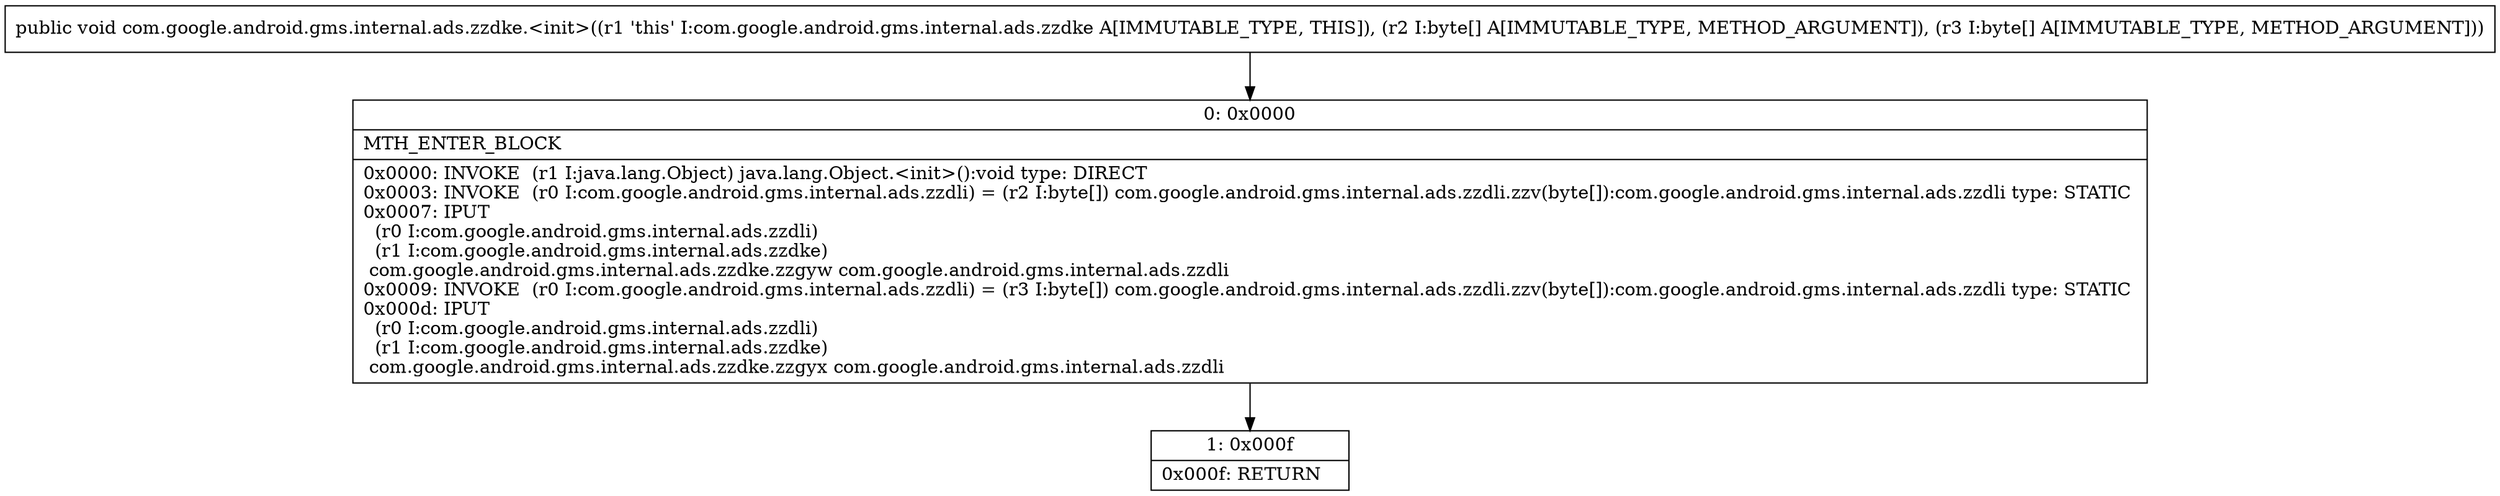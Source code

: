 digraph "CFG forcom.google.android.gms.internal.ads.zzdke.\<init\>([B[B)V" {
Node_0 [shape=record,label="{0\:\ 0x0000|MTH_ENTER_BLOCK\l|0x0000: INVOKE  (r1 I:java.lang.Object) java.lang.Object.\<init\>():void type: DIRECT \l0x0003: INVOKE  (r0 I:com.google.android.gms.internal.ads.zzdli) = (r2 I:byte[]) com.google.android.gms.internal.ads.zzdli.zzv(byte[]):com.google.android.gms.internal.ads.zzdli type: STATIC \l0x0007: IPUT  \l  (r0 I:com.google.android.gms.internal.ads.zzdli)\l  (r1 I:com.google.android.gms.internal.ads.zzdke)\l com.google.android.gms.internal.ads.zzdke.zzgyw com.google.android.gms.internal.ads.zzdli \l0x0009: INVOKE  (r0 I:com.google.android.gms.internal.ads.zzdli) = (r3 I:byte[]) com.google.android.gms.internal.ads.zzdli.zzv(byte[]):com.google.android.gms.internal.ads.zzdli type: STATIC \l0x000d: IPUT  \l  (r0 I:com.google.android.gms.internal.ads.zzdli)\l  (r1 I:com.google.android.gms.internal.ads.zzdke)\l com.google.android.gms.internal.ads.zzdke.zzgyx com.google.android.gms.internal.ads.zzdli \l}"];
Node_1 [shape=record,label="{1\:\ 0x000f|0x000f: RETURN   \l}"];
MethodNode[shape=record,label="{public void com.google.android.gms.internal.ads.zzdke.\<init\>((r1 'this' I:com.google.android.gms.internal.ads.zzdke A[IMMUTABLE_TYPE, THIS]), (r2 I:byte[] A[IMMUTABLE_TYPE, METHOD_ARGUMENT]), (r3 I:byte[] A[IMMUTABLE_TYPE, METHOD_ARGUMENT])) }"];
MethodNode -> Node_0;
Node_0 -> Node_1;
}

